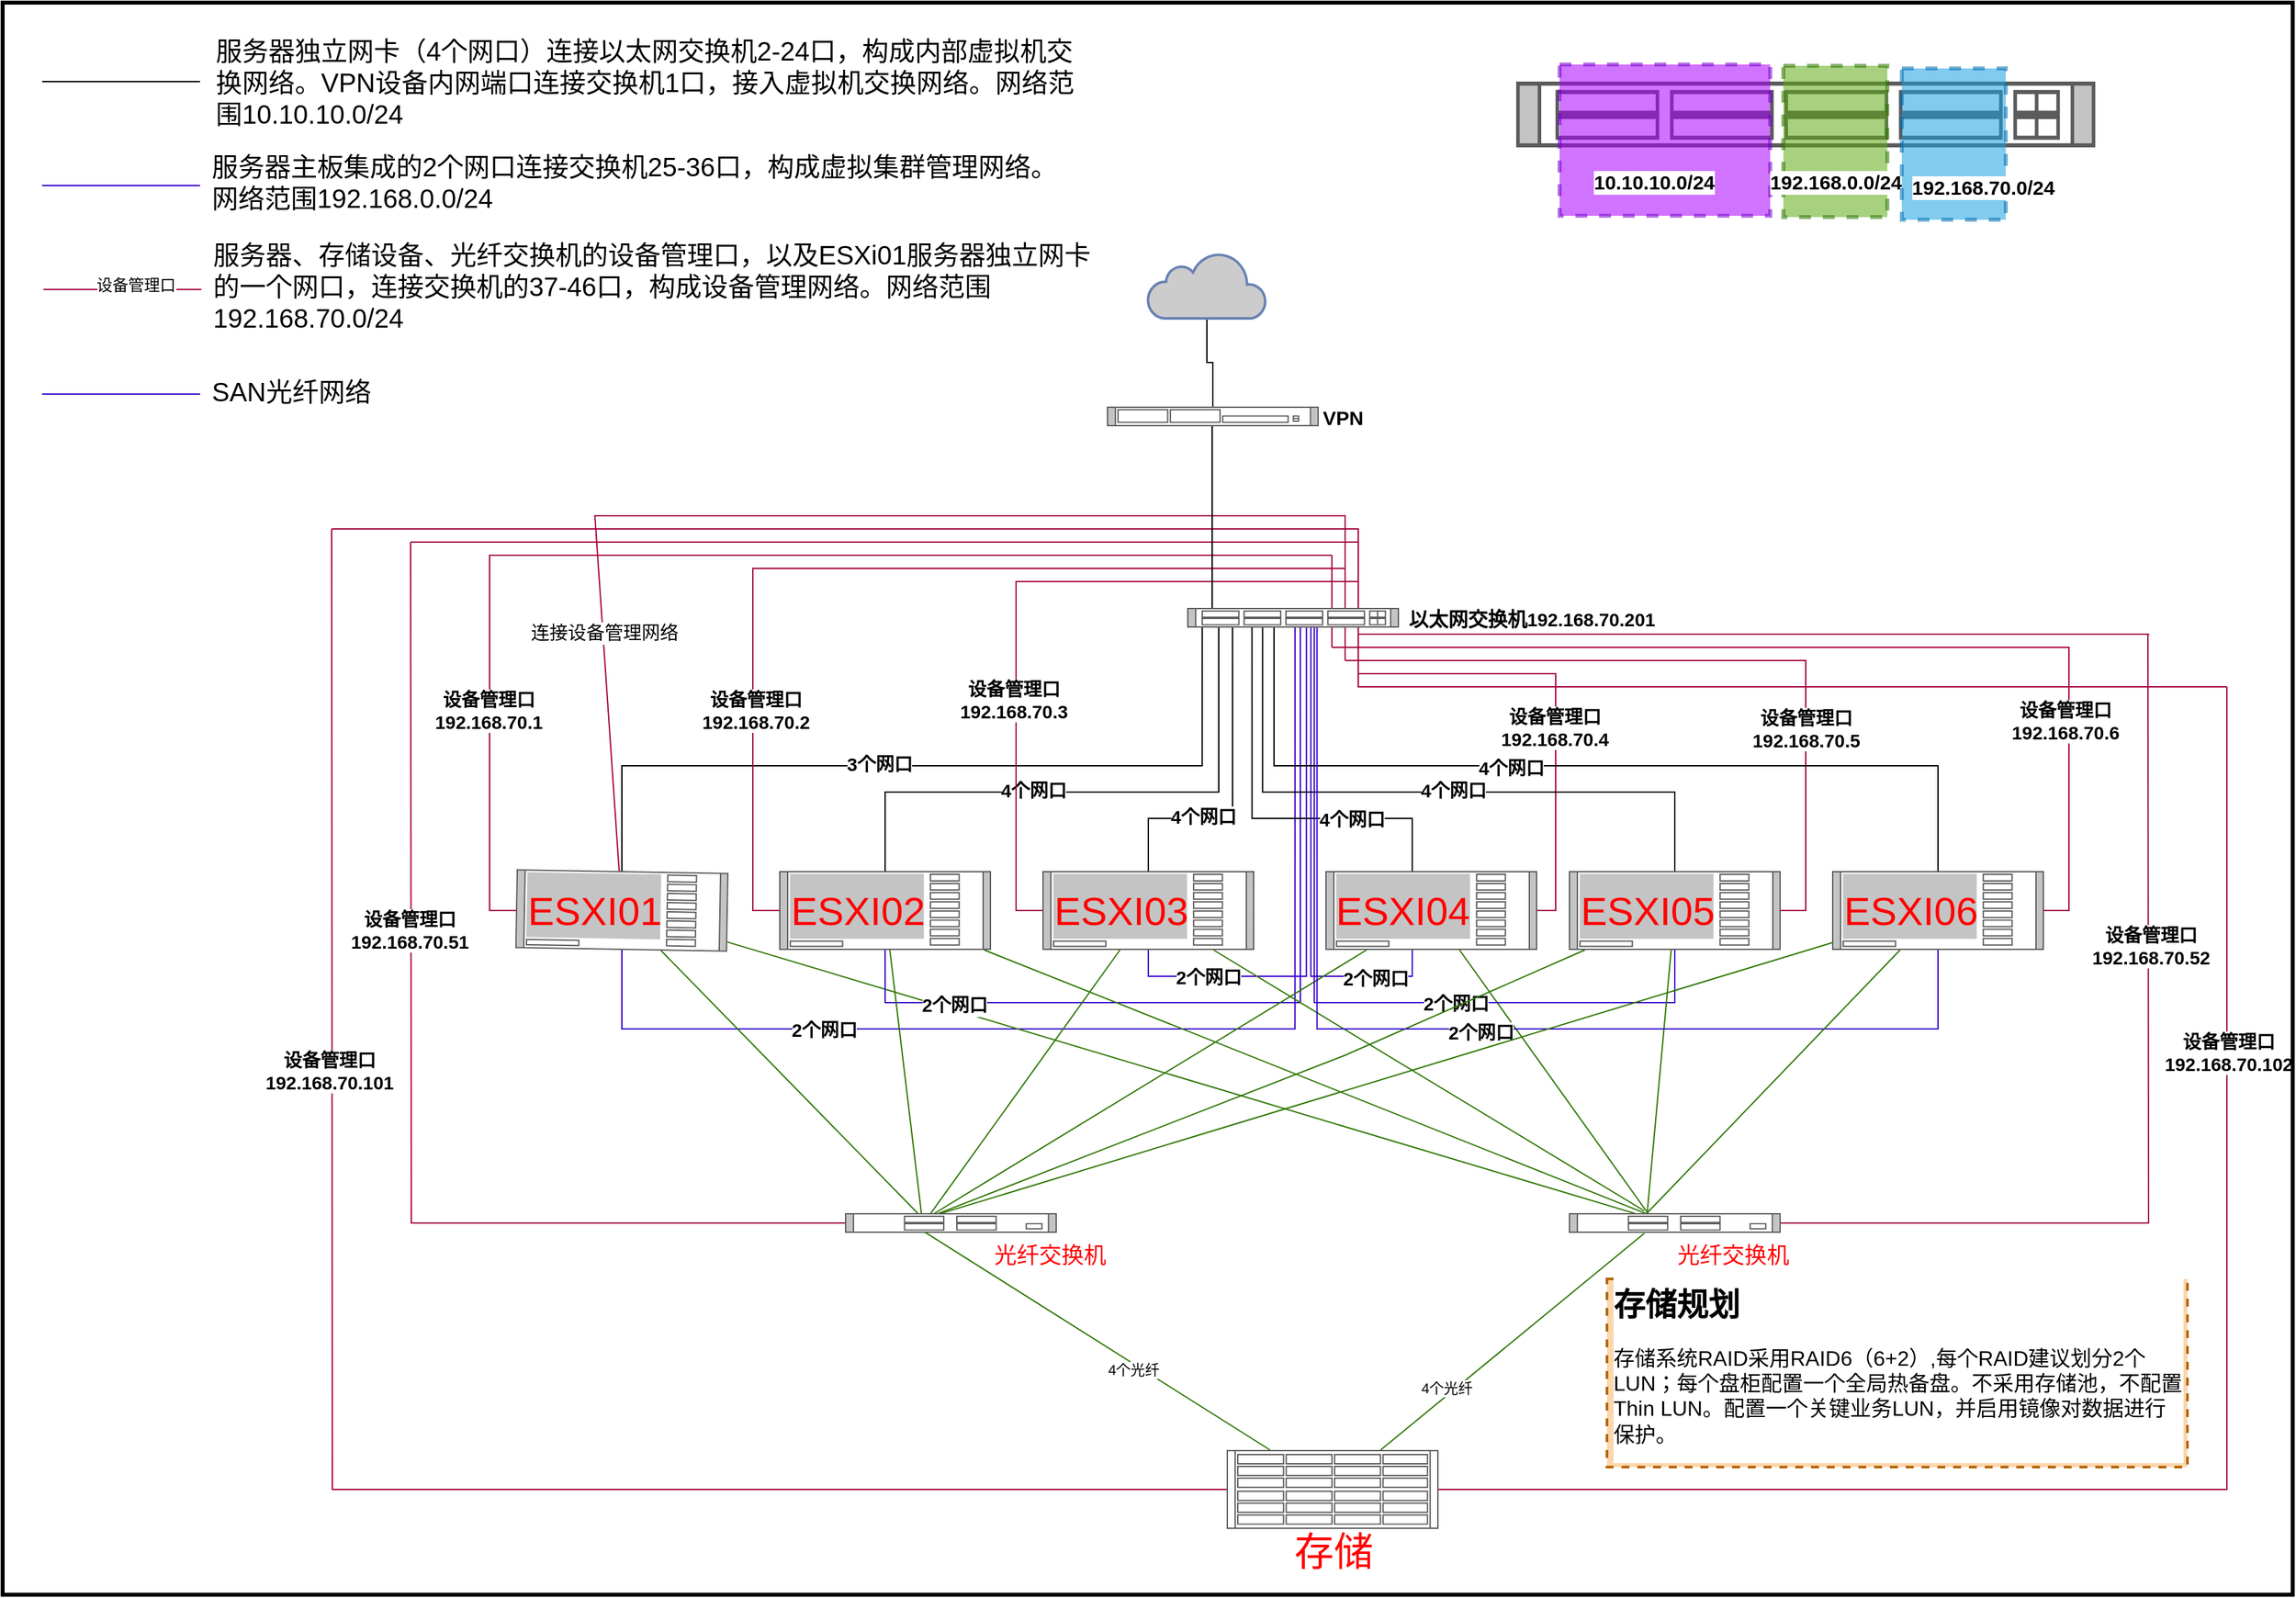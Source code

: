<mxfile version="12.9.11" type="github"><diagram name="Page-1" id="197159a0-c6a4-9194-75a8-e4174976684c"><mxGraphModel dx="2234" dy="1114" grid="1" gridSize="10" guides="1" tooltips="1" connect="1" arrows="1" fold="1" page="1" pageScale="1.5" pageWidth="1169" pageHeight="826" background="none" math="0" shadow="0"><root><mxCell id="0" style=";html=1;"/><mxCell id="1" style=";html=1;" parent="0"/><mxCell id="zzsbObwGhqckFdh5F5Qy-28" style="edgeStyle=orthogonalEdgeStyle;rounded=0;orthogonalLoop=1;jettySize=auto;html=1;entryX=0.071;entryY=0.667;entryDx=0;entryDy=0;entryPerimeter=0;endArrow=none;endFill=0;" edge="1" parent="1" source="zzsbObwGhqckFdh5F5Qy-17" target="zzsbObwGhqckFdh5F5Qy-24"><mxGeometry relative="1" as="geometry"><Array as="points"><mxPoint x="481" y="600"/><mxPoint x="921" y="600"/></Array></mxGeometry></mxCell><mxCell id="zzsbObwGhqckFdh5F5Qy-29" value="3个网口" style="edgeLabel;html=1;align=center;verticalAlign=middle;resizable=0;points=[];fontSize=14;fontStyle=1" vertex="1" connectable="0" parent="zzsbObwGhqckFdh5F5Qy-28"><mxGeometry x="-0.126" y="1" relative="1" as="geometry"><mxPoint as="offset"/></mxGeometry></mxCell><mxCell id="zzsbObwGhqckFdh5F5Qy-43" style="edgeStyle=orthogonalEdgeStyle;rounded=0;orthogonalLoop=1;jettySize=auto;html=1;entryX=0.509;entryY=0.889;entryDx=0;entryDy=0;entryPerimeter=0;fillColor=#6a00ff;strokeColor=#3700CC;endArrow=none;endFill=0;" edge="1" parent="1" source="zzsbObwGhqckFdh5F5Qy-17" target="zzsbObwGhqckFdh5F5Qy-24"><mxGeometry relative="1" as="geometry"><Array as="points"><mxPoint x="481" y="800"/><mxPoint x="992" y="800"/></Array></mxGeometry></mxCell><mxCell id="zzsbObwGhqckFdh5F5Qy-50" value="2个网口" style="edgeLabel;html=1;align=center;verticalAlign=middle;resizable=0;points=[];fontSize=14;fontStyle=1" vertex="1" connectable="0" parent="zzsbObwGhqckFdh5F5Qy-43"><mxGeometry x="-0.511" y="-1" relative="1" as="geometry"><mxPoint x="-1" as="offset"/></mxGeometry></mxCell><mxCell id="zzsbObwGhqckFdh5F5Qy-59" style="edgeStyle=elbowEdgeStyle;rounded=0;orthogonalLoop=1;jettySize=auto;html=1;startArrow=none;startFill=0;endArrow=none;endFill=0;fillColor=#d80073;strokeColor=#A50040;" edge="1" parent="1" source="zzsbObwGhqckFdh5F5Qy-17"><mxGeometry relative="1" as="geometry"><mxPoint x="1020" y="440" as="targetPoint"/><Array as="points"><mxPoint x="380" y="590"/><mxPoint x="580" y="530"/></Array></mxGeometry></mxCell><mxCell id="zzsbObwGhqckFdh5F5Qy-75" value="设备管理口&lt;br&gt;192.168.70.1" style="edgeLabel;html=1;align=center;verticalAlign=middle;resizable=0;points=[];fontSize=14;fontStyle=1" vertex="1" connectable="0" parent="zzsbObwGhqckFdh5F5Qy-59"><mxGeometry x="-0.63" y="1" relative="1" as="geometry"><mxPoint as="offset"/></mxGeometry></mxCell><mxCell id="zzsbObwGhqckFdh5F5Qy-81" style="edgeStyle=none;rounded=0;orthogonalLoop=1;jettySize=auto;html=1;entryX=0.361;entryY=0.2;entryDx=0;entryDy=0;entryPerimeter=0;startArrow=none;startFill=0;endArrow=none;endFill=0;fillColor=#60a917;strokeColor=#2D7600;" edge="1" parent="1" source="zzsbObwGhqckFdh5F5Qy-17" target="zzsbObwGhqckFdh5F5Qy-25"><mxGeometry relative="1" as="geometry"/></mxCell><mxCell id="zzsbObwGhqckFdh5F5Qy-82" style="edgeStyle=none;rounded=0;orthogonalLoop=1;jettySize=auto;html=1;entryX=0.35;entryY=0.137;entryDx=0;entryDy=0;entryPerimeter=0;startArrow=none;startFill=0;endArrow=none;endFill=0;fillColor=#60a917;strokeColor=#2D7600;" edge="1" parent="1" source="zzsbObwGhqckFdh5F5Qy-17" target="zzsbObwGhqckFdh5F5Qy-26"><mxGeometry relative="1" as="geometry"/></mxCell><mxCell id="zzsbObwGhqckFdh5F5Qy-127" style="edgeStyle=orthogonalEdgeStyle;rounded=0;orthogonalLoop=1;jettySize=auto;html=1;entryX=0.684;entryY=0.803;entryDx=0;entryDy=0;entryPerimeter=0;startArrow=none;startFill=0;endArrow=none;endFill=0;fontSize=17;fontColor=#FF0000;fillColor=#d80073;strokeColor=#A50040;" edge="1" parent="1" source="zzsbObwGhqckFdh5F5Qy-17" target="zzsbObwGhqckFdh5F5Qy-24"><mxGeometry relative="1" as="geometry"><Array as="points"><mxPoint x="460" y="410"/><mxPoint x="1030" y="410"/><mxPoint x="1030" y="492"/></Array></mxGeometry></mxCell><mxCell id="zzsbObwGhqckFdh5F5Qy-139" value="连接设备管理网络" style="edgeLabel;html=1;align=center;verticalAlign=middle;resizable=0;points=[];fontSize=14;fontColor=#000000;" vertex="1" connectable="0" parent="zzsbObwGhqckFdh5F5Qy-127"><mxGeometry x="-0.613" y="-1" relative="1" as="geometry"><mxPoint y="-1" as="offset"/></mxGeometry></mxCell><mxCell id="zzsbObwGhqckFdh5F5Qy-17" value="" style="shape=mxgraph.rack.ibm.ibm_x3850_x5;html=1;labelPosition=right;align=left;spacingLeft=15;dashed=0;shadow=0;fillColor=#ffffff;rotation=1;" vertex="1" parent="1"><mxGeometry x="400" y="680" width="161" height="60" as="geometry"/></mxCell><mxCell id="zzsbObwGhqckFdh5F5Qy-34" style="edgeStyle=orthogonalEdgeStyle;rounded=0;orthogonalLoop=1;jettySize=auto;html=1;entryX=0.149;entryY=0.756;entryDx=0;entryDy=0;entryPerimeter=0;endArrow=none;endFill=0;" edge="1" parent="1" source="zzsbObwGhqckFdh5F5Qy-18" target="zzsbObwGhqckFdh5F5Qy-24"><mxGeometry relative="1" as="geometry"><Array as="points"><mxPoint x="681" y="620"/><mxPoint x="934" y="620"/></Array></mxGeometry></mxCell><mxCell id="zzsbObwGhqckFdh5F5Qy-38" value="4个网口" style="edgeLabel;html=1;align=center;verticalAlign=middle;resizable=0;points=[];fontSize=14;fontStyle=1" vertex="1" connectable="0" parent="zzsbObwGhqckFdh5F5Qy-34"><mxGeometry x="-0.221" y="1" relative="1" as="geometry"><mxPoint as="offset"/></mxGeometry></mxCell><mxCell id="zzsbObwGhqckFdh5F5Qy-44" style="edgeStyle=orthogonalEdgeStyle;rounded=0;orthogonalLoop=1;jettySize=auto;html=1;entryX=0.534;entryY=0.844;entryDx=0;entryDy=0;entryPerimeter=0;fillColor=#6a00ff;strokeColor=#3700CC;endArrow=none;endFill=0;" edge="1" parent="1" source="zzsbObwGhqckFdh5F5Qy-18" target="zzsbObwGhqckFdh5F5Qy-24"><mxGeometry relative="1" as="geometry"><Array as="points"><mxPoint x="681" y="780"/><mxPoint x="996" y="780"/></Array></mxGeometry></mxCell><mxCell id="zzsbObwGhqckFdh5F5Qy-51" value="2个网口" style="edgeLabel;html=1;align=center;verticalAlign=middle;resizable=0;points=[];fontSize=14;fontStyle=1" vertex="1" connectable="0" parent="zzsbObwGhqckFdh5F5Qy-44"><mxGeometry x="-0.713" y="-2" relative="1" as="geometry"><mxPoint as="offset"/></mxGeometry></mxCell><mxCell id="zzsbObwGhqckFdh5F5Qy-61" style="edgeStyle=elbowEdgeStyle;rounded=0;orthogonalLoop=1;jettySize=auto;html=1;startArrow=none;startFill=0;endArrow=none;endFill=0;fillColor=#d80073;strokeColor=#A50040;" edge="1" parent="1" source="zzsbObwGhqckFdh5F5Qy-18"><mxGeometry relative="1" as="geometry"><mxPoint x="1030" y="450" as="targetPoint"/><Array as="points"><mxPoint x="580" y="560"/><mxPoint x="770" y="660"/><mxPoint x="780" y="570"/></Array></mxGeometry></mxCell><mxCell id="zzsbObwGhqckFdh5F5Qy-76" value="设备管理口&lt;br&gt;192.168.70.2" style="edgeLabel;html=1;align=center;verticalAlign=middle;resizable=0;points=[];fontSize=14;fontStyle=1" vertex="1" connectable="0" parent="zzsbObwGhqckFdh5F5Qy-61"><mxGeometry x="-0.528" y="-2" relative="1" as="geometry"><mxPoint as="offset"/></mxGeometry></mxCell><mxCell id="zzsbObwGhqckFdh5F5Qy-83" style="edgeStyle=none;rounded=0;orthogonalLoop=1;jettySize=auto;html=1;entryX=0.365;entryY=0.39;entryDx=0;entryDy=0;entryPerimeter=0;startArrow=none;startFill=0;endArrow=none;endFill=0;fillColor=#60a917;strokeColor=#2D7600;" edge="1" parent="1" source="zzsbObwGhqckFdh5F5Qy-18" target="zzsbObwGhqckFdh5F5Qy-25"><mxGeometry relative="1" as="geometry"/></mxCell><mxCell id="zzsbObwGhqckFdh5F5Qy-84" style="edgeStyle=none;rounded=0;orthogonalLoop=1;jettySize=auto;html=1;entryX=0.391;entryY=0.137;entryDx=0;entryDy=0;entryPerimeter=0;startArrow=none;startFill=0;endArrow=none;endFill=0;fillColor=#60a917;strokeColor=#2D7600;" edge="1" parent="1" source="zzsbObwGhqckFdh5F5Qy-18" target="zzsbObwGhqckFdh5F5Qy-26"><mxGeometry relative="1" as="geometry"/></mxCell><mxCell id="zzsbObwGhqckFdh5F5Qy-18" value="" style="shape=mxgraph.rack.ibm.ibm_x3850_x5;html=1;labelPosition=right;align=left;spacingLeft=15;dashed=0;shadow=0;fillColor=#ffffff;" vertex="1" parent="1"><mxGeometry x="600" y="680" width="161" height="60" as="geometry"/></mxCell><mxCell id="zzsbObwGhqckFdh5F5Qy-33" style="edgeStyle=orthogonalEdgeStyle;rounded=0;orthogonalLoop=1;jettySize=auto;html=1;entryX=0.214;entryY=0.807;entryDx=0;entryDy=0;entryPerimeter=0;endArrow=none;endFill=0;" edge="1" parent="1" source="zzsbObwGhqckFdh5F5Qy-19" target="zzsbObwGhqckFdh5F5Qy-24"><mxGeometry relative="1" as="geometry"><Array as="points"><mxPoint x="881" y="640"/><mxPoint x="945" y="640"/></Array></mxGeometry></mxCell><mxCell id="zzsbObwGhqckFdh5F5Qy-39" value="4个网口" style="edgeLabel;html=1;align=center;verticalAlign=middle;resizable=0;points=[];fontSize=14;fontStyle=1" vertex="1" connectable="0" parent="zzsbObwGhqckFdh5F5Qy-33"><mxGeometry x="-0.356" y="1" relative="1" as="geometry"><mxPoint as="offset"/></mxGeometry></mxCell><mxCell id="zzsbObwGhqckFdh5F5Qy-45" style="edgeStyle=orthogonalEdgeStyle;rounded=0;orthogonalLoop=1;jettySize=auto;html=1;entryX=0.563;entryY=0.667;entryDx=0;entryDy=0;entryPerimeter=0;fillColor=#6a00ff;strokeColor=#3700CC;endArrow=none;endFill=0;" edge="1" parent="1" source="zzsbObwGhqckFdh5F5Qy-19" target="zzsbObwGhqckFdh5F5Qy-24"><mxGeometry relative="1" as="geometry"><Array as="points"><mxPoint x="881" y="760"/><mxPoint x="1001" y="760"/></Array></mxGeometry></mxCell><mxCell id="zzsbObwGhqckFdh5F5Qy-52" value="2个网口" style="edgeLabel;html=1;align=center;verticalAlign=middle;resizable=0;points=[];fontSize=14;fontStyle=1" vertex="1" connectable="0" parent="zzsbObwGhqckFdh5F5Qy-45"><mxGeometry x="-0.682" y="-1" relative="1" as="geometry"><mxPoint as="offset"/></mxGeometry></mxCell><mxCell id="zzsbObwGhqckFdh5F5Qy-65" style="edgeStyle=elbowEdgeStyle;rounded=0;orthogonalLoop=1;jettySize=auto;html=1;startArrow=none;startFill=0;endArrow=none;endFill=0;fillColor=#d80073;strokeColor=#A50040;" edge="1" parent="1" source="zzsbObwGhqckFdh5F5Qy-19"><mxGeometry relative="1" as="geometry"><mxPoint x="1040" y="460" as="targetPoint"/><Array as="points"><mxPoint x="780" y="570"/><mxPoint x="790" y="640"/></Array></mxGeometry></mxCell><mxCell id="zzsbObwGhqckFdh5F5Qy-77" value="设备管理口&lt;br&gt;192.168.70.3" style="edgeLabel;html=1;align=center;verticalAlign=middle;resizable=0;points=[];fontSize=14;fontStyle=1" vertex="1" connectable="0" parent="zzsbObwGhqckFdh5F5Qy-65"><mxGeometry x="-0.319" y="2" relative="1" as="geometry"><mxPoint as="offset"/></mxGeometry></mxCell><mxCell id="zzsbObwGhqckFdh5F5Qy-85" style="edgeStyle=none;rounded=0;orthogonalLoop=1;jettySize=auto;html=1;entryX=0.388;entryY=0.263;entryDx=0;entryDy=0;entryPerimeter=0;startArrow=none;startFill=0;endArrow=none;endFill=0;fillColor=#60a917;strokeColor=#2D7600;" edge="1" parent="1" source="zzsbObwGhqckFdh5F5Qy-19" target="zzsbObwGhqckFdh5F5Qy-25"><mxGeometry relative="1" as="geometry"/></mxCell><mxCell id="zzsbObwGhqckFdh5F5Qy-86" style="edgeStyle=none;rounded=0;orthogonalLoop=1;jettySize=auto;html=1;entryX=0.356;entryY=-0.117;entryDx=0;entryDy=0;entryPerimeter=0;startArrow=none;startFill=0;endArrow=none;endFill=0;fillColor=#60a917;strokeColor=#2D7600;" edge="1" parent="1" source="zzsbObwGhqckFdh5F5Qy-19" target="zzsbObwGhqckFdh5F5Qy-26"><mxGeometry relative="1" as="geometry"/></mxCell><mxCell id="zzsbObwGhqckFdh5F5Qy-19" value="" style="shape=mxgraph.rack.ibm.ibm_x3850_x5;html=1;labelPosition=right;align=left;spacingLeft=15;dashed=0;shadow=0;fillColor=#ffffff;" vertex="1" parent="1"><mxGeometry x="800" y="680" width="161" height="60" as="geometry"/></mxCell><mxCell id="zzsbObwGhqckFdh5F5Qy-35" style="edgeStyle=orthogonalEdgeStyle;rounded=0;orthogonalLoop=1;jettySize=auto;html=1;entryX=0.306;entryY=0.889;entryDx=0;entryDy=0;entryPerimeter=0;endArrow=none;endFill=0;" edge="1" parent="1" source="zzsbObwGhqckFdh5F5Qy-20" target="zzsbObwGhqckFdh5F5Qy-24"><mxGeometry relative="1" as="geometry"><Array as="points"><mxPoint x="1081" y="640"/><mxPoint x="959" y="640"/></Array></mxGeometry></mxCell><mxCell id="zzsbObwGhqckFdh5F5Qy-40" value="4个网口" style="edgeLabel;html=1;align=center;verticalAlign=middle;resizable=0;points=[];fontSize=14;fontStyle=1" vertex="1" connectable="0" parent="zzsbObwGhqckFdh5F5Qy-35"><mxGeometry x="-0.442" y="1" relative="1" as="geometry"><mxPoint as="offset"/></mxGeometry></mxCell><mxCell id="zzsbObwGhqckFdh5F5Qy-46" style="edgeStyle=orthogonalEdgeStyle;rounded=0;orthogonalLoop=1;jettySize=auto;html=1;entryX=0.584;entryY=0.667;entryDx=0;entryDy=0;entryPerimeter=0;fillColor=#6a00ff;strokeColor=#3700CC;endArrow=none;endFill=0;" edge="1" parent="1" source="zzsbObwGhqckFdh5F5Qy-20" target="zzsbObwGhqckFdh5F5Qy-24"><mxGeometry relative="1" as="geometry"><Array as="points"><mxPoint x="1081" y="760"/><mxPoint x="1004" y="760"/></Array></mxGeometry></mxCell><mxCell id="zzsbObwGhqckFdh5F5Qy-53" value="2个网口" style="edgeLabel;html=1;align=center;verticalAlign=middle;resizable=0;points=[];fontSize=14;fontStyle=1" vertex="1" connectable="0" parent="zzsbObwGhqckFdh5F5Qy-46"><mxGeometry x="-0.737" y="2" relative="1" as="geometry"><mxPoint as="offset"/></mxGeometry></mxCell><mxCell id="zzsbObwGhqckFdh5F5Qy-71" style="edgeStyle=elbowEdgeStyle;rounded=0;orthogonalLoop=1;jettySize=auto;html=1;startArrow=none;startFill=0;endArrow=none;endFill=0;fillColor=#d80073;strokeColor=#A50040;" edge="1" parent="1" source="zzsbObwGhqckFdh5F5Qy-20"><mxGeometry relative="1" as="geometry"><mxPoint x="1040.0" y="530" as="targetPoint"/><Array as="points"><mxPoint x="1190" y="600"/></Array></mxGeometry></mxCell><mxCell id="zzsbObwGhqckFdh5F5Qy-78" value="设备管理口&lt;br&gt;192.168.70.4" style="edgeLabel;html=1;align=center;verticalAlign=middle;resizable=0;points=[];fontSize=14;fontStyle=1" vertex="1" connectable="0" parent="zzsbObwGhqckFdh5F5Qy-71"><mxGeometry x="-0.107" y="1" relative="1" as="geometry"><mxPoint as="offset"/></mxGeometry></mxCell><mxCell id="zzsbObwGhqckFdh5F5Qy-87" style="edgeStyle=none;rounded=0;orthogonalLoop=1;jettySize=auto;html=1;entryX=0.394;entryY=0.2;entryDx=0;entryDy=0;entryPerimeter=0;startArrow=none;startFill=0;endArrow=none;endFill=0;fillColor=#60a917;strokeColor=#2D7600;" edge="1" parent="1" source="zzsbObwGhqckFdh5F5Qy-20" target="zzsbObwGhqckFdh5F5Qy-25"><mxGeometry relative="1" as="geometry"/></mxCell><mxCell id="zzsbObwGhqckFdh5F5Qy-88" style="edgeStyle=none;rounded=0;orthogonalLoop=1;jettySize=auto;html=1;startArrow=none;startFill=0;endArrow=none;endFill=0;fillColor=#60a917;strokeColor=#2D7600;" edge="1" parent="1" source="zzsbObwGhqckFdh5F5Qy-20"><mxGeometry relative="1" as="geometry"><mxPoint x="1260" y="940" as="targetPoint"/></mxGeometry></mxCell><mxCell id="zzsbObwGhqckFdh5F5Qy-20" value="" style="shape=mxgraph.rack.ibm.ibm_x3850_x5;html=1;labelPosition=right;align=left;spacingLeft=15;dashed=0;shadow=0;fillColor=#ffffff;" vertex="1" parent="1"><mxGeometry x="1015" y="680" width="161" height="60" as="geometry"/></mxCell><mxCell id="zzsbObwGhqckFdh5F5Qy-36" style="edgeStyle=orthogonalEdgeStyle;rounded=0;orthogonalLoop=1;jettySize=auto;html=1;entryX=0.356;entryY=0.8;entryDx=0;entryDy=0;entryPerimeter=0;endArrow=none;endFill=0;" edge="1" parent="1" source="zzsbObwGhqckFdh5F5Qy-21" target="zzsbObwGhqckFdh5F5Qy-24"><mxGeometry relative="1" as="geometry"><Array as="points"><mxPoint x="1281" y="620"/><mxPoint x="967" y="620"/></Array></mxGeometry></mxCell><mxCell id="zzsbObwGhqckFdh5F5Qy-41" value="4个网口" style="edgeLabel;html=1;align=center;verticalAlign=middle;resizable=0;points=[];fontSize=14;fontStyle=1" vertex="1" connectable="0" parent="zzsbObwGhqckFdh5F5Qy-36"><mxGeometry x="-0.087" y="-1" relative="1" as="geometry"><mxPoint as="offset"/></mxGeometry></mxCell><mxCell id="zzsbObwGhqckFdh5F5Qy-47" style="edgeStyle=orthogonalEdgeStyle;rounded=0;orthogonalLoop=1;jettySize=auto;html=1;entryX=0.6;entryY=0.711;entryDx=0;entryDy=0;entryPerimeter=0;fillColor=#6a00ff;strokeColor=#3700CC;endArrow=none;endFill=0;" edge="1" parent="1" source="zzsbObwGhqckFdh5F5Qy-21" target="zzsbObwGhqckFdh5F5Qy-24"><mxGeometry relative="1" as="geometry"><Array as="points"><mxPoint x="1281" y="780"/><mxPoint x="1007" y="780"/></Array></mxGeometry></mxCell><mxCell id="zzsbObwGhqckFdh5F5Qy-54" value="2个网口" style="edgeLabel;html=1;align=center;verticalAlign=middle;resizable=0;points=[];fontSize=14;fontStyle=1" vertex="1" connectable="0" parent="zzsbObwGhqckFdh5F5Qy-47"><mxGeometry x="-0.314" y="1" relative="1" as="geometry"><mxPoint as="offset"/></mxGeometry></mxCell><mxCell id="zzsbObwGhqckFdh5F5Qy-70" style="edgeStyle=elbowEdgeStyle;rounded=0;orthogonalLoop=1;jettySize=auto;html=1;startArrow=none;startFill=0;endArrow=none;endFill=0;fillColor=#d80073;strokeColor=#A50040;" edge="1" parent="1" source="zzsbObwGhqckFdh5F5Qy-21"><mxGeometry relative="1" as="geometry"><mxPoint x="1030" y="520" as="targetPoint"/><Array as="points"><mxPoint x="1380" y="650"/></Array></mxGeometry></mxCell><mxCell id="zzsbObwGhqckFdh5F5Qy-79" value="设备管理口&lt;br&gt;192.168.70.5" style="edgeLabel;html=1;align=center;verticalAlign=middle;resizable=0;points=[];fontSize=14;fontStyle=1" vertex="1" connectable="0" parent="zzsbObwGhqckFdh5F5Qy-70"><mxGeometry x="-0.437" relative="1" as="geometry"><mxPoint as="offset"/></mxGeometry></mxCell><mxCell id="zzsbObwGhqckFdh5F5Qy-89" style="edgeStyle=none;rounded=0;orthogonalLoop=1;jettySize=auto;html=1;entryX=0.382;entryY=0.263;entryDx=0;entryDy=0;entryPerimeter=0;startArrow=none;startFill=0;endArrow=none;endFill=0;fillColor=#60a917;strokeColor=#2D7600;" edge="1" parent="1" source="zzsbObwGhqckFdh5F5Qy-21" target="zzsbObwGhqckFdh5F5Qy-25"><mxGeometry relative="1" as="geometry"><Array as="points"><mxPoint x="1030" y="820"/></Array></mxGeometry></mxCell><mxCell id="zzsbObwGhqckFdh5F5Qy-90" style="edgeStyle=none;rounded=0;orthogonalLoop=1;jettySize=auto;html=1;entryX=0.368;entryY=0.2;entryDx=0;entryDy=0;entryPerimeter=0;startArrow=none;startFill=0;endArrow=none;endFill=0;fillColor=#60a917;strokeColor=#2D7600;" edge="1" parent="1" source="zzsbObwGhqckFdh5F5Qy-21" target="zzsbObwGhqckFdh5F5Qy-26"><mxGeometry relative="1" as="geometry"><Array as="points"/></mxGeometry></mxCell><mxCell id="zzsbObwGhqckFdh5F5Qy-21" value="" style="shape=mxgraph.rack.ibm.ibm_x3850_x5;html=1;labelPosition=right;align=left;spacingLeft=15;dashed=0;shadow=0;fillColor=#ffffff;" vertex="1" parent="1"><mxGeometry x="1200" y="680" width="161" height="60" as="geometry"/></mxCell><mxCell id="zzsbObwGhqckFdh5F5Qy-37" style="edgeStyle=orthogonalEdgeStyle;rounded=0;orthogonalLoop=1;jettySize=auto;html=1;entryX=0.41;entryY=0.889;entryDx=0;entryDy=0;entryPerimeter=0;endArrow=none;endFill=0;" edge="1" parent="1" source="zzsbObwGhqckFdh5F5Qy-22" target="zzsbObwGhqckFdh5F5Qy-24"><mxGeometry relative="1" as="geometry"><Array as="points"><mxPoint x="1481" y="600"/><mxPoint x="976" y="600"/></Array></mxGeometry></mxCell><mxCell id="zzsbObwGhqckFdh5F5Qy-42" value="4个网口" style="edgeLabel;html=1;align=center;verticalAlign=middle;resizable=0;points=[];fontSize=14;fontStyle=1" vertex="1" connectable="0" parent="zzsbObwGhqckFdh5F5Qy-37"><mxGeometry x="0.172" y="2" relative="1" as="geometry"><mxPoint as="offset"/></mxGeometry></mxCell><mxCell id="zzsbObwGhqckFdh5F5Qy-48" style="edgeStyle=orthogonalEdgeStyle;rounded=0;orthogonalLoop=1;jettySize=auto;html=1;entryX=0.613;entryY=0.8;entryDx=0;entryDy=0;entryPerimeter=0;fillColor=#6a00ff;strokeColor=#3700CC;endArrow=none;endFill=0;" edge="1" parent="1" source="zzsbObwGhqckFdh5F5Qy-22" target="zzsbObwGhqckFdh5F5Qy-24"><mxGeometry relative="1" as="geometry"><Array as="points"><mxPoint x="1481" y="800"/><mxPoint x="1009" y="800"/></Array></mxGeometry></mxCell><mxCell id="zzsbObwGhqckFdh5F5Qy-55" value="2个网口" style="edgeLabel;html=1;align=center;verticalAlign=middle;resizable=0;points=[];fontSize=14;fontStyle=1" vertex="1" connectable="0" parent="zzsbObwGhqckFdh5F5Qy-48"><mxGeometry x="-0.029" y="3" relative="1" as="geometry"><mxPoint as="offset"/></mxGeometry></mxCell><mxCell id="zzsbObwGhqckFdh5F5Qy-69" style="edgeStyle=elbowEdgeStyle;rounded=0;orthogonalLoop=1;jettySize=auto;html=1;startArrow=none;startFill=0;endArrow=none;endFill=0;fillColor=#d80073;strokeColor=#A50040;" edge="1" parent="1" source="zzsbObwGhqckFdh5F5Qy-22"><mxGeometry relative="1" as="geometry"><mxPoint x="1020" y="510" as="targetPoint"/><Array as="points"><mxPoint x="1580" y="610"/></Array></mxGeometry></mxCell><mxCell id="zzsbObwGhqckFdh5F5Qy-80" value="设备管理口&lt;br&gt;192.168.70.6" style="edgeLabel;html=1;align=center;verticalAlign=middle;resizable=0;points=[];fontSize=14;fontStyle=1" vertex="1" connectable="0" parent="zzsbObwGhqckFdh5F5Qy-69"><mxGeometry x="-0.582" y="3" relative="1" as="geometry"><mxPoint as="offset"/></mxGeometry></mxCell><mxCell id="zzsbObwGhqckFdh5F5Qy-91" style="edgeStyle=none;rounded=0;orthogonalLoop=1;jettySize=auto;html=1;entryX=0.377;entryY=0.263;entryDx=0;entryDy=0;entryPerimeter=0;startArrow=none;startFill=0;endArrow=none;endFill=0;fillColor=#60a917;strokeColor=#2D7600;" edge="1" parent="1" source="zzsbObwGhqckFdh5F5Qy-22" target="zzsbObwGhqckFdh5F5Qy-25"><mxGeometry relative="1" as="geometry"/></mxCell><mxCell id="zzsbObwGhqckFdh5F5Qy-92" style="edgeStyle=none;rounded=0;orthogonalLoop=1;jettySize=auto;html=1;entryX=0.368;entryY=0.01;entryDx=0;entryDy=0;entryPerimeter=0;startArrow=none;startFill=0;endArrow=none;endFill=0;fillColor=#60a917;strokeColor=#2D7600;" edge="1" parent="1" source="zzsbObwGhqckFdh5F5Qy-22" target="zzsbObwGhqckFdh5F5Qy-26"><mxGeometry relative="1" as="geometry"/></mxCell><mxCell id="zzsbObwGhqckFdh5F5Qy-22" value="" style="shape=mxgraph.rack.ibm.ibm_x3850_x5;html=1;labelPosition=right;align=left;spacingLeft=15;dashed=0;shadow=0;fillColor=#ffffff;" vertex="1" parent="1"><mxGeometry x="1400" y="680" width="161" height="60" as="geometry"/></mxCell><mxCell id="zzsbObwGhqckFdh5F5Qy-60" style="edgeStyle=elbowEdgeStyle;rounded=0;orthogonalLoop=1;jettySize=auto;html=1;endArrow=none;endFill=0;fillColor=#d80073;strokeColor=#A50040;" edge="1" parent="1" source="zzsbObwGhqckFdh5F5Qy-24"><mxGeometry relative="1" as="geometry"><mxPoint x="1020" y="440" as="targetPoint"/></mxGeometry></mxCell><mxCell id="zzsbObwGhqckFdh5F5Qy-63" style="edgeStyle=elbowEdgeStyle;rounded=0;orthogonalLoop=1;jettySize=auto;html=1;startArrow=none;startFill=0;endArrow=none;endFill=0;fillColor=#d80073;strokeColor=#A50040;" edge="1" parent="1" source="zzsbObwGhqckFdh5F5Qy-24"><mxGeometry relative="1" as="geometry"><mxPoint x="1030" y="450.0" as="targetPoint"/></mxGeometry></mxCell><mxCell id="zzsbObwGhqckFdh5F5Qy-68" style="edgeStyle=elbowEdgeStyle;rounded=0;orthogonalLoop=1;jettySize=auto;html=1;startArrow=none;startFill=0;endArrow=none;endFill=0;fillColor=#d80073;strokeColor=#A50040;" edge="1" parent="1" source="zzsbObwGhqckFdh5F5Qy-24"><mxGeometry relative="1" as="geometry"><mxPoint x="1040" y="460" as="targetPoint"/></mxGeometry></mxCell><mxCell id="zzsbObwGhqckFdh5F5Qy-72" style="edgeStyle=elbowEdgeStyle;rounded=0;orthogonalLoop=1;jettySize=auto;html=1;startArrow=none;startFill=0;endArrow=none;endFill=0;fillColor=#d80073;strokeColor=#A50040;" edge="1" parent="1" source="zzsbObwGhqckFdh5F5Qy-24"><mxGeometry relative="1" as="geometry"><mxPoint x="1020.0" y="510" as="targetPoint"/></mxGeometry></mxCell><mxCell id="zzsbObwGhqckFdh5F5Qy-73" style="edgeStyle=elbowEdgeStyle;rounded=0;orthogonalLoop=1;jettySize=auto;html=1;startArrow=none;startFill=0;endArrow=none;endFill=0;fillColor=#d80073;strokeColor=#A50040;" edge="1" parent="1" source="zzsbObwGhqckFdh5F5Qy-24"><mxGeometry relative="1" as="geometry"><mxPoint x="1030.0" y="520" as="targetPoint"/></mxGeometry></mxCell><mxCell id="zzsbObwGhqckFdh5F5Qy-74" style="edgeStyle=elbowEdgeStyle;rounded=0;orthogonalLoop=1;jettySize=auto;html=1;startArrow=none;startFill=0;endArrow=none;endFill=0;fillColor=#d80073;strokeColor=#A50040;" edge="1" parent="1" source="zzsbObwGhqckFdh5F5Qy-24"><mxGeometry relative="1" as="geometry"><mxPoint x="1040.0" y="530" as="targetPoint"/></mxGeometry></mxCell><mxCell id="zzsbObwGhqckFdh5F5Qy-100" style="edgeStyle=orthogonalEdgeStyle;rounded=0;orthogonalLoop=1;jettySize=auto;html=1;startArrow=none;startFill=0;endArrow=none;endFill=0;fillColor=#d80073;strokeColor=#A50040;" edge="1" parent="1" source="zzsbObwGhqckFdh5F5Qy-24"><mxGeometry relative="1" as="geometry"><mxPoint x="320" y="430" as="targetPoint"/><Array as="points"><mxPoint x="1040" y="430"/></Array></mxGeometry></mxCell><mxCell id="zzsbObwGhqckFdh5F5Qy-101" style="edgeStyle=orthogonalEdgeStyle;rounded=0;orthogonalLoop=1;jettySize=auto;html=1;startArrow=none;startFill=0;endArrow=none;endFill=0;fillColor=#d80073;strokeColor=#A50040;" edge="1" parent="1" source="zzsbObwGhqckFdh5F5Qy-24"><mxGeometry relative="1" as="geometry"><mxPoint x="1641" y="500" as="targetPoint"/><Array as="points"><mxPoint x="1040" y="500"/><mxPoint x="1641" y="500"/></Array></mxGeometry></mxCell><mxCell id="zzsbObwGhqckFdh5F5Qy-106" style="edgeStyle=orthogonalEdgeStyle;rounded=0;orthogonalLoop=1;jettySize=auto;html=1;startArrow=none;startFill=0;endArrow=none;endFill=0;fillColor=#d80073;strokeColor=#A50040;" edge="1" parent="1" source="zzsbObwGhqckFdh5F5Qy-24"><mxGeometry relative="1" as="geometry"><mxPoint x="260" y="420" as="targetPoint"/><Array as="points"><mxPoint x="1040" y="420"/></Array></mxGeometry></mxCell><mxCell id="zzsbObwGhqckFdh5F5Qy-107" style="edgeStyle=orthogonalEdgeStyle;rounded=0;orthogonalLoop=1;jettySize=auto;html=1;startArrow=none;startFill=0;endArrow=none;endFill=0;fillColor=#d80073;strokeColor=#A50040;" edge="1" parent="1" source="zzsbObwGhqckFdh5F5Qy-24"><mxGeometry relative="1" as="geometry"><mxPoint x="1700" y="540" as="targetPoint"/><Array as="points"><mxPoint x="1040" y="540"/></Array></mxGeometry></mxCell><mxCell id="zzsbObwGhqckFdh5F5Qy-24" value="" style="shape=mxgraph.rack.cisco.cisco_nexus_3048_switch;html=1;labelPosition=right;align=left;spacingLeft=15;dashed=0;shadow=0;fillColor=#ffffff;" vertex="1" parent="1"><mxGeometry x="910" y="480" width="161" height="15" as="geometry"/></mxCell><mxCell id="zzsbObwGhqckFdh5F5Qy-99" style="edgeStyle=orthogonalEdgeStyle;rounded=0;orthogonalLoop=1;jettySize=auto;html=1;startArrow=none;startFill=0;endArrow=none;endFill=0;fillColor=#d80073;strokeColor=#A50040;" edge="1" parent="1" source="zzsbObwGhqckFdh5F5Qy-25"><mxGeometry relative="1" as="geometry"><mxPoint x="320" y="430" as="targetPoint"/></mxGeometry></mxCell><mxCell id="zzsbObwGhqckFdh5F5Qy-103" value="设备管理口&lt;br&gt;192.168.70.51" style="edgeLabel;html=1;align=center;verticalAlign=middle;resizable=0;points=[];fontSize=14;fontStyle=1" vertex="1" connectable="0" parent="zzsbObwGhqckFdh5F5Qy-99"><mxGeometry x="0.304" y="2" relative="1" as="geometry"><mxPoint as="offset"/></mxGeometry></mxCell><mxCell id="zzsbObwGhqckFdh5F5Qy-25" value="" style="shape=mxgraph.rack.cisco.cisco_nexus_2224tp_ge_fabric_extender;html=1;labelPosition=right;align=left;spacingLeft=15;dashed=0;shadow=0;fillColor=#ffffff;" vertex="1" parent="1"><mxGeometry x="650" y="940" width="161" height="15" as="geometry"/></mxCell><mxCell id="zzsbObwGhqckFdh5F5Qy-98" style="edgeStyle=orthogonalEdgeStyle;rounded=0;orthogonalLoop=1;jettySize=auto;html=1;startArrow=none;startFill=0;endArrow=none;endFill=0;fillColor=#d80073;strokeColor=#A50040;" edge="1" parent="1" source="zzsbObwGhqckFdh5F5Qy-26"><mxGeometry relative="1" as="geometry"><mxPoint x="1640" y="500" as="targetPoint"/></mxGeometry></mxCell><mxCell id="zzsbObwGhqckFdh5F5Qy-102" value="设备管理口&lt;br&gt;192.168.70.52" style="edgeLabel;html=1;align=center;verticalAlign=middle;resizable=0;points=[];fontSize=14;fontStyle=1" vertex="1" connectable="0" parent="zzsbObwGhqckFdh5F5Qy-98"><mxGeometry x="0.35" y="-1" relative="1" as="geometry"><mxPoint as="offset"/></mxGeometry></mxCell><mxCell id="zzsbObwGhqckFdh5F5Qy-26" value="" style="shape=mxgraph.rack.cisco.cisco_nexus_2224tp_ge_fabric_extender;html=1;labelPosition=right;align=left;spacingLeft=15;dashed=0;shadow=0;fillColor=#ffffff;" vertex="1" parent="1"><mxGeometry x="1200" y="940" width="161" height="15" as="geometry"/></mxCell><mxCell id="zzsbObwGhqckFdh5F5Qy-93" style="edgeStyle=none;rounded=0;orthogonalLoop=1;jettySize=auto;html=1;entryX=0.377;entryY=0.962;entryDx=0;entryDy=0;entryPerimeter=0;startArrow=none;startFill=0;endArrow=none;endFill=0;fillColor=#60a917;strokeColor=#2D7600;" edge="1" parent="1" source="zzsbObwGhqckFdh5F5Qy-27" target="zzsbObwGhqckFdh5F5Qy-25"><mxGeometry relative="1" as="geometry"/></mxCell><mxCell id="zzsbObwGhqckFdh5F5Qy-95" value="4个光纤" style="edgeLabel;html=1;align=center;verticalAlign=middle;resizable=0;points=[];" vertex="1" connectable="0" parent="zzsbObwGhqckFdh5F5Qy-93"><mxGeometry x="-0.219" y="3" relative="1" as="geometry"><mxPoint y="1" as="offset"/></mxGeometry></mxCell><mxCell id="zzsbObwGhqckFdh5F5Qy-94" style="edgeStyle=none;rounded=0;orthogonalLoop=1;jettySize=auto;html=1;entryX=0.356;entryY=1.025;entryDx=0;entryDy=0;entryPerimeter=0;startArrow=none;startFill=0;endArrow=none;endFill=0;fillColor=#60a917;strokeColor=#2D7600;" edge="1" parent="1" source="zzsbObwGhqckFdh5F5Qy-27" target="zzsbObwGhqckFdh5F5Qy-26"><mxGeometry relative="1" as="geometry"/></mxCell><mxCell id="zzsbObwGhqckFdh5F5Qy-96" value="4个光纤" style="edgeLabel;html=1;align=center;verticalAlign=middle;resizable=0;points=[];" vertex="1" connectable="0" parent="zzsbObwGhqckFdh5F5Qy-94"><mxGeometry x="-0.468" y="5" relative="1" as="geometry"><mxPoint as="offset"/></mxGeometry></mxCell><mxCell id="zzsbObwGhqckFdh5F5Qy-104" style="edgeStyle=orthogonalEdgeStyle;rounded=0;orthogonalLoop=1;jettySize=auto;html=1;startArrow=none;startFill=0;endArrow=none;endFill=0;fillColor=#d80073;strokeColor=#A50040;" edge="1" parent="1" source="zzsbObwGhqckFdh5F5Qy-27"><mxGeometry relative="1" as="geometry"><mxPoint x="260" y="420" as="targetPoint"/></mxGeometry></mxCell><mxCell id="zzsbObwGhqckFdh5F5Qy-109" value="设备管理口&lt;br&gt;192.168.70.101" style="edgeLabel;html=1;align=center;verticalAlign=middle;resizable=0;points=[];fontSize=14;fontStyle=1" vertex="1" connectable="0" parent="zzsbObwGhqckFdh5F5Qy-104"><mxGeometry x="0.416" y="3" relative="1" as="geometry"><mxPoint as="offset"/></mxGeometry></mxCell><mxCell id="zzsbObwGhqckFdh5F5Qy-105" style="edgeStyle=orthogonalEdgeStyle;rounded=0;orthogonalLoop=1;jettySize=auto;html=1;startArrow=none;startFill=0;endArrow=none;endFill=0;fillColor=#d80073;strokeColor=#A50040;" edge="1" parent="1" source="zzsbObwGhqckFdh5F5Qy-27"><mxGeometry relative="1" as="geometry"><mxPoint x="1700" y="540" as="targetPoint"/><Array as="points"><mxPoint x="1700" y="1150"/></Array></mxGeometry></mxCell><mxCell id="zzsbObwGhqckFdh5F5Qy-108" value="设备管理口&lt;br&gt;192.168.70.102" style="edgeLabel;html=1;align=center;verticalAlign=middle;resizable=0;points=[];fontSize=14;fontStyle=1" vertex="1" connectable="0" parent="zzsbObwGhqckFdh5F5Qy-105"><mxGeometry x="0.541" y="-1" relative="1" as="geometry"><mxPoint as="offset"/></mxGeometry></mxCell><mxCell id="zzsbObwGhqckFdh5F5Qy-27" value="" style="shape=mxgraph.rack.oracle.sun_zfs_storage_7320;html=1;labelPosition=right;align=left;spacingLeft=15;dashed=0;shadow=0;fillColor=#ffffff;" vertex="1" parent="1"><mxGeometry x="940" y="1120" width="161" height="60" as="geometry"/></mxCell><mxCell id="zzsbObwGhqckFdh5F5Qy-110" value="以太网交换机&lt;span style=&quot;font-size: 14px&quot;&gt;192.168.70.201&lt;/span&gt;" style="text;html=1;strokeColor=none;fillColor=none;align=center;verticalAlign=middle;whiteSpace=wrap;rounded=0;fontColor=#000000;fontSize=15;fontStyle=1" vertex="1" parent="1"><mxGeometry x="1074" y="478" width="196" height="20" as="geometry"/></mxCell><mxCell id="zzsbObwGhqckFdh5F5Qy-115" value="ESXI01" style="text;html=1;strokeColor=none;fillColor=none;align=center;verticalAlign=middle;whiteSpace=wrap;rounded=0;fontSize=30;fontColor=#FF0000;" vertex="1" parent="1"><mxGeometry x="440" y="700" width="40" height="20" as="geometry"/></mxCell><mxCell id="zzsbObwGhqckFdh5F5Qy-116" value="ESXI02" style="text;html=1;strokeColor=none;fillColor=none;align=center;verticalAlign=middle;whiteSpace=wrap;rounded=0;fontSize=30;fontColor=#FF0000;" vertex="1" parent="1"><mxGeometry x="640" y="700" width="40" height="20" as="geometry"/></mxCell><mxCell id="zzsbObwGhqckFdh5F5Qy-117" value="ESXI03" style="text;html=1;strokeColor=none;fillColor=none;align=center;verticalAlign=middle;whiteSpace=wrap;rounded=0;fontSize=30;fontColor=#FF0000;" vertex="1" parent="1"><mxGeometry x="840" y="700" width="40" height="20" as="geometry"/></mxCell><mxCell id="zzsbObwGhqckFdh5F5Qy-118" value="ESXI04" style="text;html=1;strokeColor=none;fillColor=none;align=center;verticalAlign=middle;whiteSpace=wrap;rounded=0;fontSize=30;fontColor=#FF0000;" vertex="1" parent="1"><mxGeometry x="1054" y="700" width="40" height="20" as="geometry"/></mxCell><mxCell id="zzsbObwGhqckFdh5F5Qy-119" value="ESXI05" style="text;html=1;strokeColor=none;fillColor=none;align=center;verticalAlign=middle;whiteSpace=wrap;rounded=0;fontSize=30;fontColor=#FF0000;" vertex="1" parent="1"><mxGeometry x="1240" y="700" width="40" height="20" as="geometry"/></mxCell><mxCell id="zzsbObwGhqckFdh5F5Qy-120" value="ESXI06" style="text;html=1;strokeColor=none;fillColor=none;align=center;verticalAlign=middle;whiteSpace=wrap;rounded=0;fontSize=30;fontColor=#FF0000;" vertex="1" parent="1"><mxGeometry x="1440" y="700" width="40" height="20" as="geometry"/></mxCell><mxCell id="zzsbObwGhqckFdh5F5Qy-123" value="存储" style="text;html=1;strokeColor=none;fillColor=none;align=center;verticalAlign=middle;whiteSpace=wrap;rounded=0;fontSize=30;fontColor=#FF0000;" vertex="1" parent="1"><mxGeometry x="977" y="1187" width="89" height="20" as="geometry"/></mxCell><mxCell id="zzsbObwGhqckFdh5F5Qy-125" value="光纤交换机" style="text;html=1;strokeColor=none;fillColor=none;align=center;verticalAlign=middle;whiteSpace=wrap;rounded=0;fontSize=17;fontColor=#FF0000;" vertex="1" parent="1"><mxGeometry x="1280" y="963" width="90" height="20" as="geometry"/></mxCell><mxCell id="zzsbObwGhqckFdh5F5Qy-126" value="光纤交换机" style="text;html=1;strokeColor=none;fillColor=none;align=center;verticalAlign=middle;whiteSpace=wrap;rounded=0;fontSize=17;fontColor=#FF0000;" vertex="1" parent="1"><mxGeometry x="761" y="963" width="90" height="20" as="geometry"/></mxCell><mxCell id="zzsbObwGhqckFdh5F5Qy-129" style="edgeStyle=orthogonalEdgeStyle;rounded=0;orthogonalLoop=1;jettySize=auto;html=1;startArrow=none;startFill=0;endArrow=none;endFill=0;fontSize=14;fontColor=#000000;" edge="1" parent="1" source="zzsbObwGhqckFdh5F5Qy-128"><mxGeometry relative="1" as="geometry"><mxPoint x="929" y="480" as="targetPoint"/></mxGeometry></mxCell><mxCell id="zzsbObwGhqckFdh5F5Qy-132" style="edgeStyle=orthogonalEdgeStyle;rounded=0;orthogonalLoop=1;jettySize=auto;html=1;startArrow=none;startFill=0;endArrow=none;endFill=0;fontSize=14;fontColor=#000000;" edge="1" parent="1" source="zzsbObwGhqckFdh5F5Qy-128" target="zzsbObwGhqckFdh5F5Qy-131"><mxGeometry relative="1" as="geometry"/></mxCell><mxCell id="zzsbObwGhqckFdh5F5Qy-128" value="" style="shape=mxgraph.rack.cisco.cisco_network_access_control;html=1;labelPosition=right;align=left;spacingLeft=15;dashed=0;shadow=0;fillColor=#ffffff;fontSize=14;fontColor=#000000;labelBackgroundColor=#ffffff;" vertex="1" parent="1"><mxGeometry x="849" y="327" width="161" height="15" as="geometry"/></mxCell><mxCell id="zzsbObwGhqckFdh5F5Qy-130" value="VPN" style="text;html=1;strokeColor=none;fillColor=none;align=center;verticalAlign=middle;whiteSpace=wrap;rounded=0;fontColor=#000000;fontSize=15;fontStyle=1;labelBackgroundColor=#ffffff;" vertex="1" parent="1"><mxGeometry x="1006.5" y="324.5" width="42.5" height="20" as="geometry"/></mxCell><mxCell id="zzsbObwGhqckFdh5F5Qy-131" value="" style="html=1;outlineConnect=0;fillColor=#CCCCCC;strokeColor=#6881B3;gradientColor=none;gradientDirection=north;strokeWidth=2;shape=mxgraph.networks.cloud;fontColor=#ffffff;labelBackgroundColor=#ffffff;" vertex="1" parent="1"><mxGeometry x="880" y="210" width="90" height="50" as="geometry"/></mxCell><mxCell id="zzsbObwGhqckFdh5F5Qy-133" value="" style="endArrow=none;html=1;fontSize=14;fontColor=#000000;" edge="1" parent="1"><mxGeometry width="50" height="50" relative="1" as="geometry"><mxPoint x="40" y="80" as="sourcePoint"/><mxPoint x="160" y="80" as="targetPoint"/></mxGeometry></mxCell><mxCell id="zzsbObwGhqckFdh5F5Qy-136" value="服务器独立网卡（4个网口）连接以太网交换机2-24口，构成内部虚拟机交换网络。VPN设备内网端口连接交换机1口，接入虚拟机交换网络。网络范围10.10.10.0/24" style="text;html=1;strokeColor=none;fillColor=none;align=left;verticalAlign=middle;whiteSpace=wrap;rounded=0;labelBackgroundColor=#ffffff;fontSize=20;fontColor=#000000;" vertex="1" parent="1"><mxGeometry x="170" y="70" width="670" height="20" as="geometry"/></mxCell><mxCell id="zzsbObwGhqckFdh5F5Qy-137" value="" style="endArrow=none;html=1;fontSize=14;fontColor=#000000;fillColor=#6a00ff;strokeColor=#3700CC;" edge="1" parent="1"><mxGeometry width="50" height="50" relative="1" as="geometry"><mxPoint x="40" y="159" as="sourcePoint"/><mxPoint x="160" y="159" as="targetPoint"/></mxGeometry></mxCell><mxCell id="zzsbObwGhqckFdh5F5Qy-138" value="服务器主板集成的2个网口连接交换机25-36口，构成虚拟集群管理网络。网络范围192.168.0.0/24" style="text;html=1;strokeColor=none;fillColor=none;align=left;verticalAlign=middle;whiteSpace=wrap;rounded=0;labelBackgroundColor=#ffffff;fontSize=20;fontColor=#000000;" vertex="1" parent="1"><mxGeometry x="167" y="146" width="663" height="20" as="geometry"/></mxCell><mxCell id="zzsbObwGhqckFdh5F5Qy-140" value="" style="endArrow=none;html=1;fontSize=14;fontColor=#000000;fillColor=#d80073;strokeColor=#A50040;" edge="1" parent="1"><mxGeometry width="50" height="50" relative="1" as="geometry"><mxPoint x="41" y="238" as="sourcePoint"/><mxPoint x="161" y="238" as="targetPoint"/></mxGeometry></mxCell><mxCell id="zzsbObwGhqckFdh5F5Qy-142" value="设备管理口" style="edgeLabel;html=1;align=center;verticalAlign=middle;resizable=0;points=[];fontSize=12;fontColor=#000000;" vertex="1" connectable="0" parent="zzsbObwGhqckFdh5F5Qy-140"><mxGeometry x="0.43" y="-5" relative="1" as="geometry"><mxPoint x="-16.71" y="-8" as="offset"/></mxGeometry></mxCell><mxCell id="zzsbObwGhqckFdh5F5Qy-141" value="服务器、存储设备、光纤交换机的设备管理口，以及ESXi01服务器独立网卡的一个网口，连接交换机的37-46口，构成设备管理网络。网络范围192.168.70.0/24" style="text;html=1;strokeColor=none;fillColor=none;align=left;verticalAlign=middle;whiteSpace=wrap;rounded=0;labelBackgroundColor=#ffffff;fontSize=20;fontColor=#000000;" vertex="1" parent="1"><mxGeometry x="168" y="225" width="672" height="20" as="geometry"/></mxCell><mxCell id="zzsbObwGhqckFdh5F5Qy-143" value="" style="endArrow=none;html=1;fontSize=14;fontColor=#000000;fillColor=#6a00ff;strokeColor=#3700CC;" edge="1" parent="1"><mxGeometry width="50" height="50" relative="1" as="geometry"><mxPoint x="40" y="317.5" as="sourcePoint"/><mxPoint x="160" y="317.5" as="targetPoint"/></mxGeometry></mxCell><mxCell id="zzsbObwGhqckFdh5F5Qy-144" value="SAN光纤网络" style="text;html=1;strokeColor=none;fillColor=none;align=left;verticalAlign=middle;whiteSpace=wrap;rounded=0;labelBackgroundColor=#ffffff;fontSize=20;fontColor=#000000;" vertex="1" parent="1"><mxGeometry x="167" y="304.5" width="553" height="20" as="geometry"/></mxCell><mxCell id="zzsbObwGhqckFdh5F5Qy-145" value="" style="shape=mxgraph.rack.cisco.cisco_nexus_3048_switch;html=1;labelPosition=right;align=left;spacingLeft=15;dashed=0;shadow=0;fillColor=#ffffff;" vertex="1" parent="1"><mxGeometry x="1160" y="80" width="440" height="50" as="geometry"/></mxCell><mxCell id="zzsbObwGhqckFdh5F5Qy-147" value="" style="rounded=0;whiteSpace=wrap;html=1;labelBackgroundColor=#ffffff;fontSize=12;fontColor=#ffffff;align=left;opacity=55;perimeterSpacing=1;dashed=1;strokeWidth=3;fillColor=#aa00ff;strokeColor=#7700CC;" vertex="1" parent="1"><mxGeometry x="1193" y="67" width="160" height="115" as="geometry"/></mxCell><mxCell id="zzsbObwGhqckFdh5F5Qy-148" value="10.10.10.0/24" style="text;html=1;strokeColor=none;fillColor=none;align=center;verticalAlign=middle;whiteSpace=wrap;rounded=0;fontColor=#000000;fontSize=15;fontStyle=1;labelBackgroundColor=#ffffff;" vertex="1" parent="1"><mxGeometry x="1220" y="146" width="90" height="20" as="geometry"/></mxCell><mxCell id="zzsbObwGhqckFdh5F5Qy-149" value="" style="rounded=0;whiteSpace=wrap;html=1;labelBackgroundColor=#ffffff;fontSize=12;fontColor=#ffffff;align=left;opacity=55;perimeterSpacing=1;dashed=1;strokeWidth=3;fillColor=#60a917;strokeColor=#2D7600;" vertex="1" parent="1"><mxGeometry x="1363" y="68" width="79" height="115" as="geometry"/></mxCell><mxCell id="zzsbObwGhqckFdh5F5Qy-150" value="192.168.0.0/24" style="text;html=1;strokeColor=none;fillColor=none;align=center;verticalAlign=middle;whiteSpace=wrap;rounded=0;fontColor=#000000;fontSize=15;fontStyle=1;labelBackgroundColor=#ffffff;" vertex="1" parent="1"><mxGeometry x="1357.5" y="146" width="90" height="20" as="geometry"/></mxCell><mxCell id="zzsbObwGhqckFdh5F5Qy-151" value="" style="rounded=0;whiteSpace=wrap;html=1;labelBackgroundColor=#ffffff;fontSize=12;fontColor=#ffffff;align=left;opacity=55;perimeterSpacing=1;dashed=1;strokeWidth=3;fillColor=#1ba1e2;strokeColor=#006EAF;" vertex="1" parent="1"><mxGeometry x="1453" y="70" width="79" height="115" as="geometry"/></mxCell><mxCell id="zzsbObwGhqckFdh5F5Qy-152" value="192.168.70.0/24" style="text;html=1;strokeColor=none;fillColor=none;align=center;verticalAlign=middle;whiteSpace=wrap;rounded=0;fontColor=#000000;fontSize=15;fontStyle=1;labelBackgroundColor=#ffffff;" vertex="1" parent="1"><mxGeometry x="1470" y="150" width="90" height="20" as="geometry"/></mxCell><mxCell id="zzsbObwGhqckFdh5F5Qy-154" value="&lt;h1&gt;存储规划&lt;/h1&gt;&lt;p&gt;&lt;font style=&quot;font-size: 16px&quot;&gt;存储系统RAID采用RAID6（6+2）,每个RAID建议划分2个LUN；每个盘柜配置一个全局热备盘。不采用存储池，不配置Thin LUN。配置一个关键业务LUN，并启用镜像对数据进行保护。&lt;/font&gt;&lt;/p&gt;" style="text;html=1;strokeColor=#b46504;fillColor=#fad7ac;spacing=5;spacingTop=-20;whiteSpace=wrap;overflow=hidden;rounded=0;dashed=1;labelBackgroundColor=#ffffff;fontSize=12;align=left;strokeWidth=2;" vertex="1" parent="1"><mxGeometry x="1229" y="990" width="441" height="143" as="geometry"/></mxCell><mxCell id="zzsbObwGhqckFdh5F5Qy-156" value="" style="rounded=0;whiteSpace=wrap;html=1;labelBackgroundColor=#ffffff;strokeColor=#000000;strokeWidth=3;fillColor=none;fontSize=12;fontColor=#000000;align=left;" vertex="1" parent="1"><mxGeometry x="10" y="20" width="1740" height="1210" as="geometry"/></mxCell></root></mxGraphModel></diagram></mxfile>